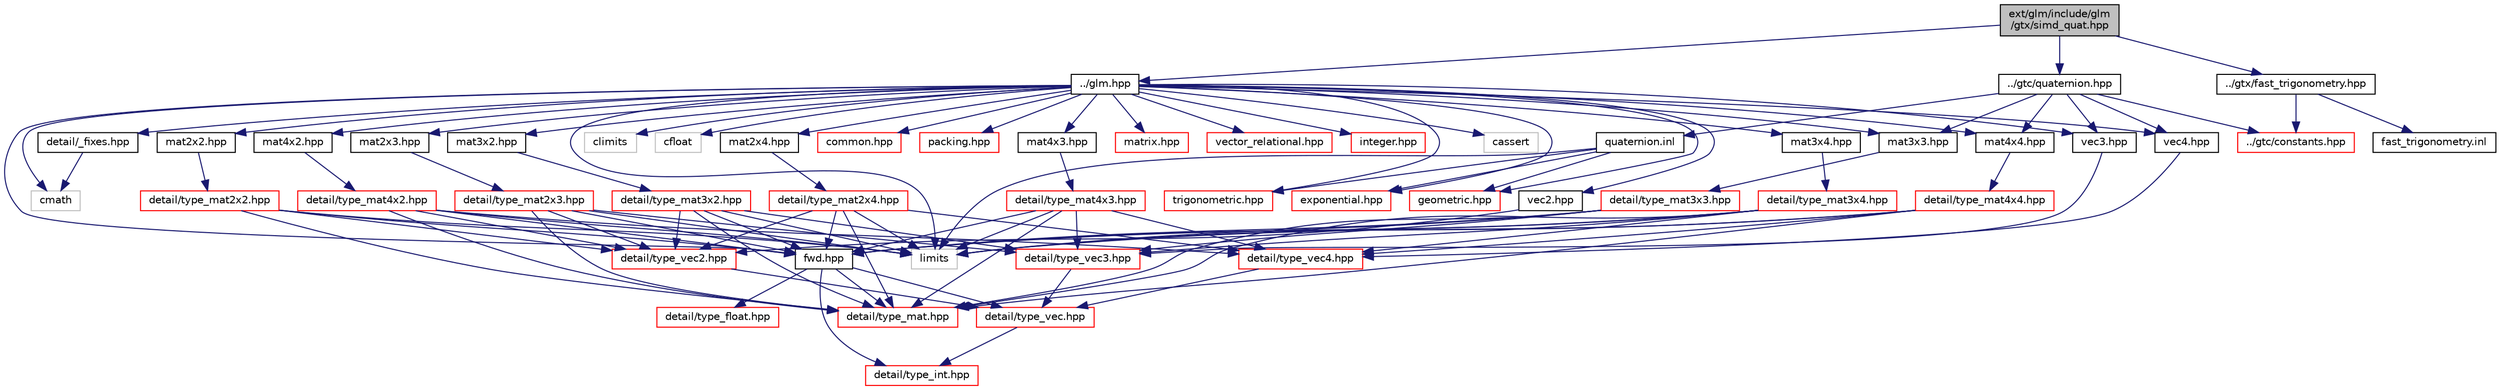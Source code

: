 digraph "ext/glm/include/glm/gtx/simd_quat.hpp"
{
  edge [fontname="Helvetica",fontsize="10",labelfontname="Helvetica",labelfontsize="10"];
  node [fontname="Helvetica",fontsize="10",shape=record];
  Node1 [label="ext/glm/include/glm\l/gtx/simd_quat.hpp",height=0.2,width=0.4,color="black", fillcolor="grey75", style="filled" fontcolor="black"];
  Node1 -> Node2 [color="midnightblue",fontsize="10",style="solid",fontname="Helvetica"];
  Node2 [label="../glm.hpp",height=0.2,width=0.4,color="black", fillcolor="white", style="filled",URL="$glm_8hpp.html"];
  Node2 -> Node3 [color="midnightblue",fontsize="10",style="solid",fontname="Helvetica"];
  Node3 [label="detail/_fixes.hpp",height=0.2,width=0.4,color="black", fillcolor="white", style="filled",URL="$__fixes_8hpp.html"];
  Node3 -> Node4 [color="midnightblue",fontsize="10",style="solid",fontname="Helvetica"];
  Node4 [label="cmath",height=0.2,width=0.4,color="grey75", fillcolor="white", style="filled"];
  Node2 -> Node4 [color="midnightblue",fontsize="10",style="solid",fontname="Helvetica"];
  Node2 -> Node5 [color="midnightblue",fontsize="10",style="solid",fontname="Helvetica"];
  Node5 [label="climits",height=0.2,width=0.4,color="grey75", fillcolor="white", style="filled"];
  Node2 -> Node6 [color="midnightblue",fontsize="10",style="solid",fontname="Helvetica"];
  Node6 [label="cfloat",height=0.2,width=0.4,color="grey75", fillcolor="white", style="filled"];
  Node2 -> Node7 [color="midnightblue",fontsize="10",style="solid",fontname="Helvetica"];
  Node7 [label="limits",height=0.2,width=0.4,color="grey75", fillcolor="white", style="filled"];
  Node2 -> Node8 [color="midnightblue",fontsize="10",style="solid",fontname="Helvetica"];
  Node8 [label="cassert",height=0.2,width=0.4,color="grey75", fillcolor="white", style="filled"];
  Node2 -> Node9 [color="midnightblue",fontsize="10",style="solid",fontname="Helvetica"];
  Node9 [label="fwd.hpp",height=0.2,width=0.4,color="black", fillcolor="white", style="filled",URL="$fwd_8hpp.html"];
  Node9 -> Node10 [color="midnightblue",fontsize="10",style="solid",fontname="Helvetica"];
  Node10 [label="detail/type_int.hpp",height=0.2,width=0.4,color="red", fillcolor="white", style="filled",URL="$type__int_8hpp.html"];
  Node9 -> Node11 [color="midnightblue",fontsize="10",style="solid",fontname="Helvetica"];
  Node11 [label="detail/type_float.hpp",height=0.2,width=0.4,color="red", fillcolor="white", style="filled",URL="$type__float_8hpp.html"];
  Node9 -> Node12 [color="midnightblue",fontsize="10",style="solid",fontname="Helvetica"];
  Node12 [label="detail/type_vec.hpp",height=0.2,width=0.4,color="red", fillcolor="white", style="filled",URL="$type__vec_8hpp.html"];
  Node12 -> Node10 [color="midnightblue",fontsize="10",style="solid",fontname="Helvetica"];
  Node9 -> Node13 [color="midnightblue",fontsize="10",style="solid",fontname="Helvetica"];
  Node13 [label="detail/type_mat.hpp",height=0.2,width=0.4,color="red", fillcolor="white", style="filled",URL="$type__mat_8hpp.html"];
  Node2 -> Node14 [color="midnightblue",fontsize="10",style="solid",fontname="Helvetica"];
  Node14 [label="vec2.hpp",height=0.2,width=0.4,color="black", fillcolor="white", style="filled",URL="$vec2_8hpp.html"];
  Node14 -> Node15 [color="midnightblue",fontsize="10",style="solid",fontname="Helvetica"];
  Node15 [label="detail/type_vec2.hpp",height=0.2,width=0.4,color="red", fillcolor="white", style="filled",URL="$type__vec2_8hpp.html"];
  Node15 -> Node12 [color="midnightblue",fontsize="10",style="solid",fontname="Helvetica"];
  Node2 -> Node16 [color="midnightblue",fontsize="10",style="solid",fontname="Helvetica"];
  Node16 [label="vec3.hpp",height=0.2,width=0.4,color="black", fillcolor="white", style="filled",URL="$vec3_8hpp.html"];
  Node16 -> Node17 [color="midnightblue",fontsize="10",style="solid",fontname="Helvetica"];
  Node17 [label="detail/type_vec3.hpp",height=0.2,width=0.4,color="red", fillcolor="white", style="filled",URL="$type__vec3_8hpp.html"];
  Node17 -> Node12 [color="midnightblue",fontsize="10",style="solid",fontname="Helvetica"];
  Node2 -> Node18 [color="midnightblue",fontsize="10",style="solid",fontname="Helvetica"];
  Node18 [label="vec4.hpp",height=0.2,width=0.4,color="black", fillcolor="white", style="filled",URL="$vec4_8hpp.html"];
  Node18 -> Node19 [color="midnightblue",fontsize="10",style="solid",fontname="Helvetica"];
  Node19 [label="detail/type_vec4.hpp",height=0.2,width=0.4,color="red", fillcolor="white", style="filled",URL="$type__vec4_8hpp.html"];
  Node19 -> Node12 [color="midnightblue",fontsize="10",style="solid",fontname="Helvetica"];
  Node2 -> Node20 [color="midnightblue",fontsize="10",style="solid",fontname="Helvetica"];
  Node20 [label="mat2x2.hpp",height=0.2,width=0.4,color="black", fillcolor="white", style="filled",URL="$mat2x2_8hpp.html"];
  Node20 -> Node21 [color="midnightblue",fontsize="10",style="solid",fontname="Helvetica"];
  Node21 [label="detail/type_mat2x2.hpp",height=0.2,width=0.4,color="red", fillcolor="white", style="filled",URL="$type__mat2x2_8hpp.html"];
  Node21 -> Node9 [color="midnightblue",fontsize="10",style="solid",fontname="Helvetica"];
  Node21 -> Node15 [color="midnightblue",fontsize="10",style="solid",fontname="Helvetica"];
  Node21 -> Node13 [color="midnightblue",fontsize="10",style="solid",fontname="Helvetica"];
  Node21 -> Node7 [color="midnightblue",fontsize="10",style="solid",fontname="Helvetica"];
  Node2 -> Node22 [color="midnightblue",fontsize="10",style="solid",fontname="Helvetica"];
  Node22 [label="mat2x3.hpp",height=0.2,width=0.4,color="black", fillcolor="white", style="filled",URL="$mat2x3_8hpp.html"];
  Node22 -> Node23 [color="midnightblue",fontsize="10",style="solid",fontname="Helvetica"];
  Node23 [label="detail/type_mat2x3.hpp",height=0.2,width=0.4,color="red", fillcolor="white", style="filled",URL="$type__mat2x3_8hpp.html"];
  Node23 -> Node9 [color="midnightblue",fontsize="10",style="solid",fontname="Helvetica"];
  Node23 -> Node15 [color="midnightblue",fontsize="10",style="solid",fontname="Helvetica"];
  Node23 -> Node17 [color="midnightblue",fontsize="10",style="solid",fontname="Helvetica"];
  Node23 -> Node13 [color="midnightblue",fontsize="10",style="solid",fontname="Helvetica"];
  Node23 -> Node7 [color="midnightblue",fontsize="10",style="solid",fontname="Helvetica"];
  Node2 -> Node24 [color="midnightblue",fontsize="10",style="solid",fontname="Helvetica"];
  Node24 [label="mat2x4.hpp",height=0.2,width=0.4,color="black", fillcolor="white", style="filled",URL="$mat2x4_8hpp.html"];
  Node24 -> Node25 [color="midnightblue",fontsize="10",style="solid",fontname="Helvetica"];
  Node25 [label="detail/type_mat2x4.hpp",height=0.2,width=0.4,color="red", fillcolor="white", style="filled",URL="$type__mat2x4_8hpp.html"];
  Node25 -> Node9 [color="midnightblue",fontsize="10",style="solid",fontname="Helvetica"];
  Node25 -> Node15 [color="midnightblue",fontsize="10",style="solid",fontname="Helvetica"];
  Node25 -> Node19 [color="midnightblue",fontsize="10",style="solid",fontname="Helvetica"];
  Node25 -> Node13 [color="midnightblue",fontsize="10",style="solid",fontname="Helvetica"];
  Node25 -> Node7 [color="midnightblue",fontsize="10",style="solid",fontname="Helvetica"];
  Node2 -> Node26 [color="midnightblue",fontsize="10",style="solid",fontname="Helvetica"];
  Node26 [label="mat3x2.hpp",height=0.2,width=0.4,color="black", fillcolor="white", style="filled",URL="$mat3x2_8hpp.html"];
  Node26 -> Node27 [color="midnightblue",fontsize="10",style="solid",fontname="Helvetica"];
  Node27 [label="detail/type_mat3x2.hpp",height=0.2,width=0.4,color="red", fillcolor="white", style="filled",URL="$type__mat3x2_8hpp.html"];
  Node27 -> Node9 [color="midnightblue",fontsize="10",style="solid",fontname="Helvetica"];
  Node27 -> Node15 [color="midnightblue",fontsize="10",style="solid",fontname="Helvetica"];
  Node27 -> Node17 [color="midnightblue",fontsize="10",style="solid",fontname="Helvetica"];
  Node27 -> Node13 [color="midnightblue",fontsize="10",style="solid",fontname="Helvetica"];
  Node27 -> Node7 [color="midnightblue",fontsize="10",style="solid",fontname="Helvetica"];
  Node2 -> Node28 [color="midnightblue",fontsize="10",style="solid",fontname="Helvetica"];
  Node28 [label="mat3x3.hpp",height=0.2,width=0.4,color="black", fillcolor="white", style="filled",URL="$mat3x3_8hpp.html"];
  Node28 -> Node29 [color="midnightblue",fontsize="10",style="solid",fontname="Helvetica"];
  Node29 [label="detail/type_mat3x3.hpp",height=0.2,width=0.4,color="red", fillcolor="white", style="filled",URL="$type__mat3x3_8hpp.html"];
  Node29 -> Node9 [color="midnightblue",fontsize="10",style="solid",fontname="Helvetica"];
  Node29 -> Node17 [color="midnightblue",fontsize="10",style="solid",fontname="Helvetica"];
  Node29 -> Node13 [color="midnightblue",fontsize="10",style="solid",fontname="Helvetica"];
  Node29 -> Node7 [color="midnightblue",fontsize="10",style="solid",fontname="Helvetica"];
  Node2 -> Node30 [color="midnightblue",fontsize="10",style="solid",fontname="Helvetica"];
  Node30 [label="mat3x4.hpp",height=0.2,width=0.4,color="black", fillcolor="white", style="filled",URL="$mat3x4_8hpp.html"];
  Node30 -> Node31 [color="midnightblue",fontsize="10",style="solid",fontname="Helvetica"];
  Node31 [label="detail/type_mat3x4.hpp",height=0.2,width=0.4,color="red", fillcolor="white", style="filled",URL="$type__mat3x4_8hpp.html"];
  Node31 -> Node9 [color="midnightblue",fontsize="10",style="solid",fontname="Helvetica"];
  Node31 -> Node17 [color="midnightblue",fontsize="10",style="solid",fontname="Helvetica"];
  Node31 -> Node19 [color="midnightblue",fontsize="10",style="solid",fontname="Helvetica"];
  Node31 -> Node13 [color="midnightblue",fontsize="10",style="solid",fontname="Helvetica"];
  Node31 -> Node7 [color="midnightblue",fontsize="10",style="solid",fontname="Helvetica"];
  Node2 -> Node32 [color="midnightblue",fontsize="10",style="solid",fontname="Helvetica"];
  Node32 [label="mat4x2.hpp",height=0.2,width=0.4,color="black", fillcolor="white", style="filled",URL="$mat4x2_8hpp.html"];
  Node32 -> Node33 [color="midnightblue",fontsize="10",style="solid",fontname="Helvetica"];
  Node33 [label="detail/type_mat4x2.hpp",height=0.2,width=0.4,color="red", fillcolor="white", style="filled",URL="$type__mat4x2_8hpp.html"];
  Node33 -> Node9 [color="midnightblue",fontsize="10",style="solid",fontname="Helvetica"];
  Node33 -> Node15 [color="midnightblue",fontsize="10",style="solid",fontname="Helvetica"];
  Node33 -> Node19 [color="midnightblue",fontsize="10",style="solid",fontname="Helvetica"];
  Node33 -> Node13 [color="midnightblue",fontsize="10",style="solid",fontname="Helvetica"];
  Node33 -> Node7 [color="midnightblue",fontsize="10",style="solid",fontname="Helvetica"];
  Node2 -> Node34 [color="midnightblue",fontsize="10",style="solid",fontname="Helvetica"];
  Node34 [label="mat4x3.hpp",height=0.2,width=0.4,color="black", fillcolor="white", style="filled",URL="$mat4x3_8hpp_source.html"];
  Node34 -> Node35 [color="midnightblue",fontsize="10",style="solid",fontname="Helvetica"];
  Node35 [label="detail/type_mat4x3.hpp",height=0.2,width=0.4,color="red", fillcolor="white", style="filled",URL="$type__mat4x3_8hpp.html"];
  Node35 -> Node9 [color="midnightblue",fontsize="10",style="solid",fontname="Helvetica"];
  Node35 -> Node17 [color="midnightblue",fontsize="10",style="solid",fontname="Helvetica"];
  Node35 -> Node19 [color="midnightblue",fontsize="10",style="solid",fontname="Helvetica"];
  Node35 -> Node13 [color="midnightblue",fontsize="10",style="solid",fontname="Helvetica"];
  Node35 -> Node7 [color="midnightblue",fontsize="10",style="solid",fontname="Helvetica"];
  Node2 -> Node36 [color="midnightblue",fontsize="10",style="solid",fontname="Helvetica"];
  Node36 [label="mat4x4.hpp",height=0.2,width=0.4,color="black", fillcolor="white", style="filled",URL="$mat4x4_8hpp.html"];
  Node36 -> Node37 [color="midnightblue",fontsize="10",style="solid",fontname="Helvetica"];
  Node37 [label="detail/type_mat4x4.hpp",height=0.2,width=0.4,color="red", fillcolor="white", style="filled",URL="$type__mat4x4_8hpp.html"];
  Node37 -> Node9 [color="midnightblue",fontsize="10",style="solid",fontname="Helvetica"];
  Node37 -> Node19 [color="midnightblue",fontsize="10",style="solid",fontname="Helvetica"];
  Node37 -> Node13 [color="midnightblue",fontsize="10",style="solid",fontname="Helvetica"];
  Node37 -> Node7 [color="midnightblue",fontsize="10",style="solid",fontname="Helvetica"];
  Node2 -> Node38 [color="midnightblue",fontsize="10",style="solid",fontname="Helvetica"];
  Node38 [label="trigonometric.hpp",height=0.2,width=0.4,color="red", fillcolor="white", style="filled",URL="$trigonometric_8hpp.html"];
  Node2 -> Node39 [color="midnightblue",fontsize="10",style="solid",fontname="Helvetica"];
  Node39 [label="exponential.hpp",height=0.2,width=0.4,color="red", fillcolor="white", style="filled",URL="$exponential_8hpp.html"];
  Node2 -> Node40 [color="midnightblue",fontsize="10",style="solid",fontname="Helvetica"];
  Node40 [label="common.hpp",height=0.2,width=0.4,color="red", fillcolor="white", style="filled",URL="$common_8hpp.html"];
  Node2 -> Node41 [color="midnightblue",fontsize="10",style="solid",fontname="Helvetica"];
  Node41 [label="packing.hpp",height=0.2,width=0.4,color="red", fillcolor="white", style="filled",URL="$packing_8hpp.html"];
  Node2 -> Node42 [color="midnightblue",fontsize="10",style="solid",fontname="Helvetica"];
  Node42 [label="geometric.hpp",height=0.2,width=0.4,color="red", fillcolor="white", style="filled",URL="$geometric_8hpp.html"];
  Node2 -> Node43 [color="midnightblue",fontsize="10",style="solid",fontname="Helvetica"];
  Node43 [label="matrix.hpp",height=0.2,width=0.4,color="red", fillcolor="white", style="filled",URL="$matrix_8hpp.html"];
  Node2 -> Node44 [color="midnightblue",fontsize="10",style="solid",fontname="Helvetica"];
  Node44 [label="vector_relational.hpp",height=0.2,width=0.4,color="red", fillcolor="white", style="filled",URL="$vector__relational_8hpp.html"];
  Node2 -> Node45 [color="midnightblue",fontsize="10",style="solid",fontname="Helvetica"];
  Node45 [label="integer.hpp",height=0.2,width=0.4,color="red", fillcolor="white", style="filled",URL="$integer_8hpp.html"];
  Node1 -> Node46 [color="midnightblue",fontsize="10",style="solid",fontname="Helvetica"];
  Node46 [label="../gtc/quaternion.hpp",height=0.2,width=0.4,color="black", fillcolor="white", style="filled",URL="$gtc_2quaternion_8hpp.html"];
  Node46 -> Node28 [color="midnightblue",fontsize="10",style="solid",fontname="Helvetica"];
  Node46 -> Node36 [color="midnightblue",fontsize="10",style="solid",fontname="Helvetica"];
  Node46 -> Node16 [color="midnightblue",fontsize="10",style="solid",fontname="Helvetica"];
  Node46 -> Node18 [color="midnightblue",fontsize="10",style="solid",fontname="Helvetica"];
  Node46 -> Node47 [color="midnightblue",fontsize="10",style="solid",fontname="Helvetica"];
  Node47 [label="../gtc/constants.hpp",height=0.2,width=0.4,color="red", fillcolor="white", style="filled",URL="$constants_8hpp.html"];
  Node46 -> Node48 [color="midnightblue",fontsize="10",style="solid",fontname="Helvetica"];
  Node48 [label="quaternion.inl",height=0.2,width=0.4,color="black", fillcolor="white", style="filled",URL="$glm_2include_2glm_2gtc_2quaternion_8inl.html"];
  Node48 -> Node38 [color="midnightblue",fontsize="10",style="solid",fontname="Helvetica"];
  Node48 -> Node42 [color="midnightblue",fontsize="10",style="solid",fontname="Helvetica"];
  Node48 -> Node39 [color="midnightblue",fontsize="10",style="solid",fontname="Helvetica"];
  Node48 -> Node7 [color="midnightblue",fontsize="10",style="solid",fontname="Helvetica"];
  Node1 -> Node49 [color="midnightblue",fontsize="10",style="solid",fontname="Helvetica"];
  Node49 [label="../gtx/fast_trigonometry.hpp",height=0.2,width=0.4,color="black", fillcolor="white", style="filled",URL="$fast__trigonometry_8hpp.html"];
  Node49 -> Node47 [color="midnightblue",fontsize="10",style="solid",fontname="Helvetica"];
  Node49 -> Node50 [color="midnightblue",fontsize="10",style="solid",fontname="Helvetica"];
  Node50 [label="fast_trigonometry.inl",height=0.2,width=0.4,color="black", fillcolor="white", style="filled",URL="$fast__trigonometry_8inl.html"];
}

